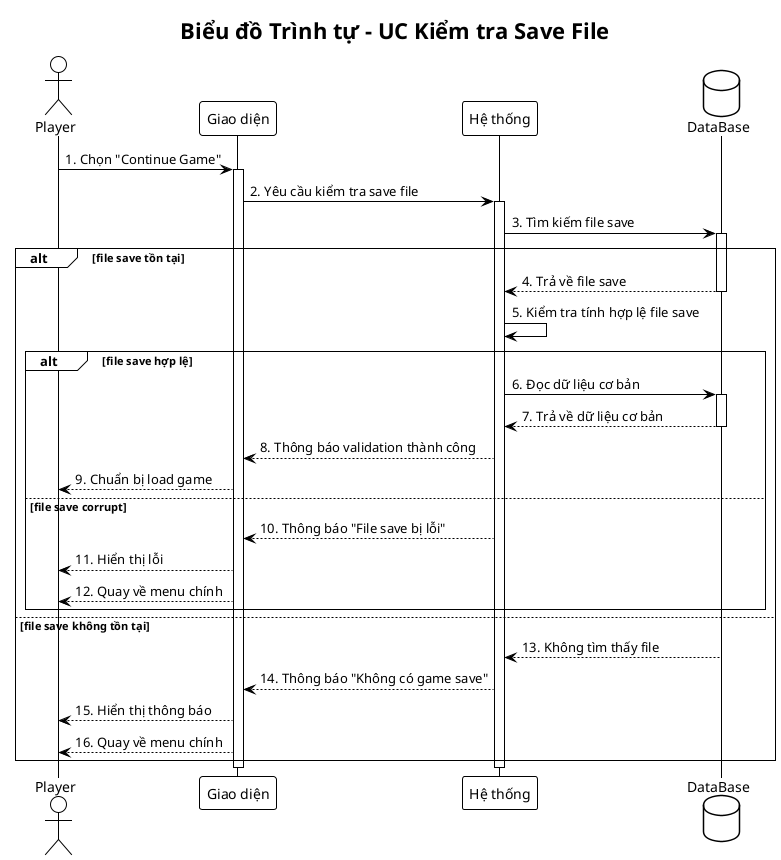@startuml Sequence_UC1_Kiem_Tra_Save_File
!theme plain

title Biểu đồ Trình tự - UC Kiểm tra Save File

actor Player
participant "Giao diện" as UI
participant "Hệ thống" as System
database "DataBase" as DB

Player -> UI: 1. Chọn "Continue Game"
activate UI
UI -> System: 2. Yêu cầu kiểm tra save file
activate System

System -> DB: 3. Tìm kiếm file save
activate DB

alt file save tồn tại
    DB --> System: 4. Trả về file save
    deactivate DB
    
    System -> System: 5. Kiểm tra tính hợp lệ file save
    
    alt file save hợp lệ
        System -> DB: 6. Đọc dữ liệu cơ bản
        activate DB
        DB --> System: 7. Trả về dữ liệu cơ bản
        deactivate DB
        
        System --> UI: 8. Thông báo validation thành công
        UI --> Player: 9. Chuẩn bị load game
        
    else file save corrupt
        System --> UI: 10. Thông báo "File save bị lỗi"
        UI --> Player: 11. Hiển thị lỗi
        UI --> Player: 12. Quay về menu chính
    end
    
else file save không tồn tại
    DB --> System: 13. Không tìm thấy file
    deactivate DB
    
    System --> UI: 14. Thông báo "Không có game save"
    UI --> Player: 15. Hiển thị thông báo
    UI --> Player: 16. Quay về menu chính
end

deactivate System
deactivate UI

@enduml


